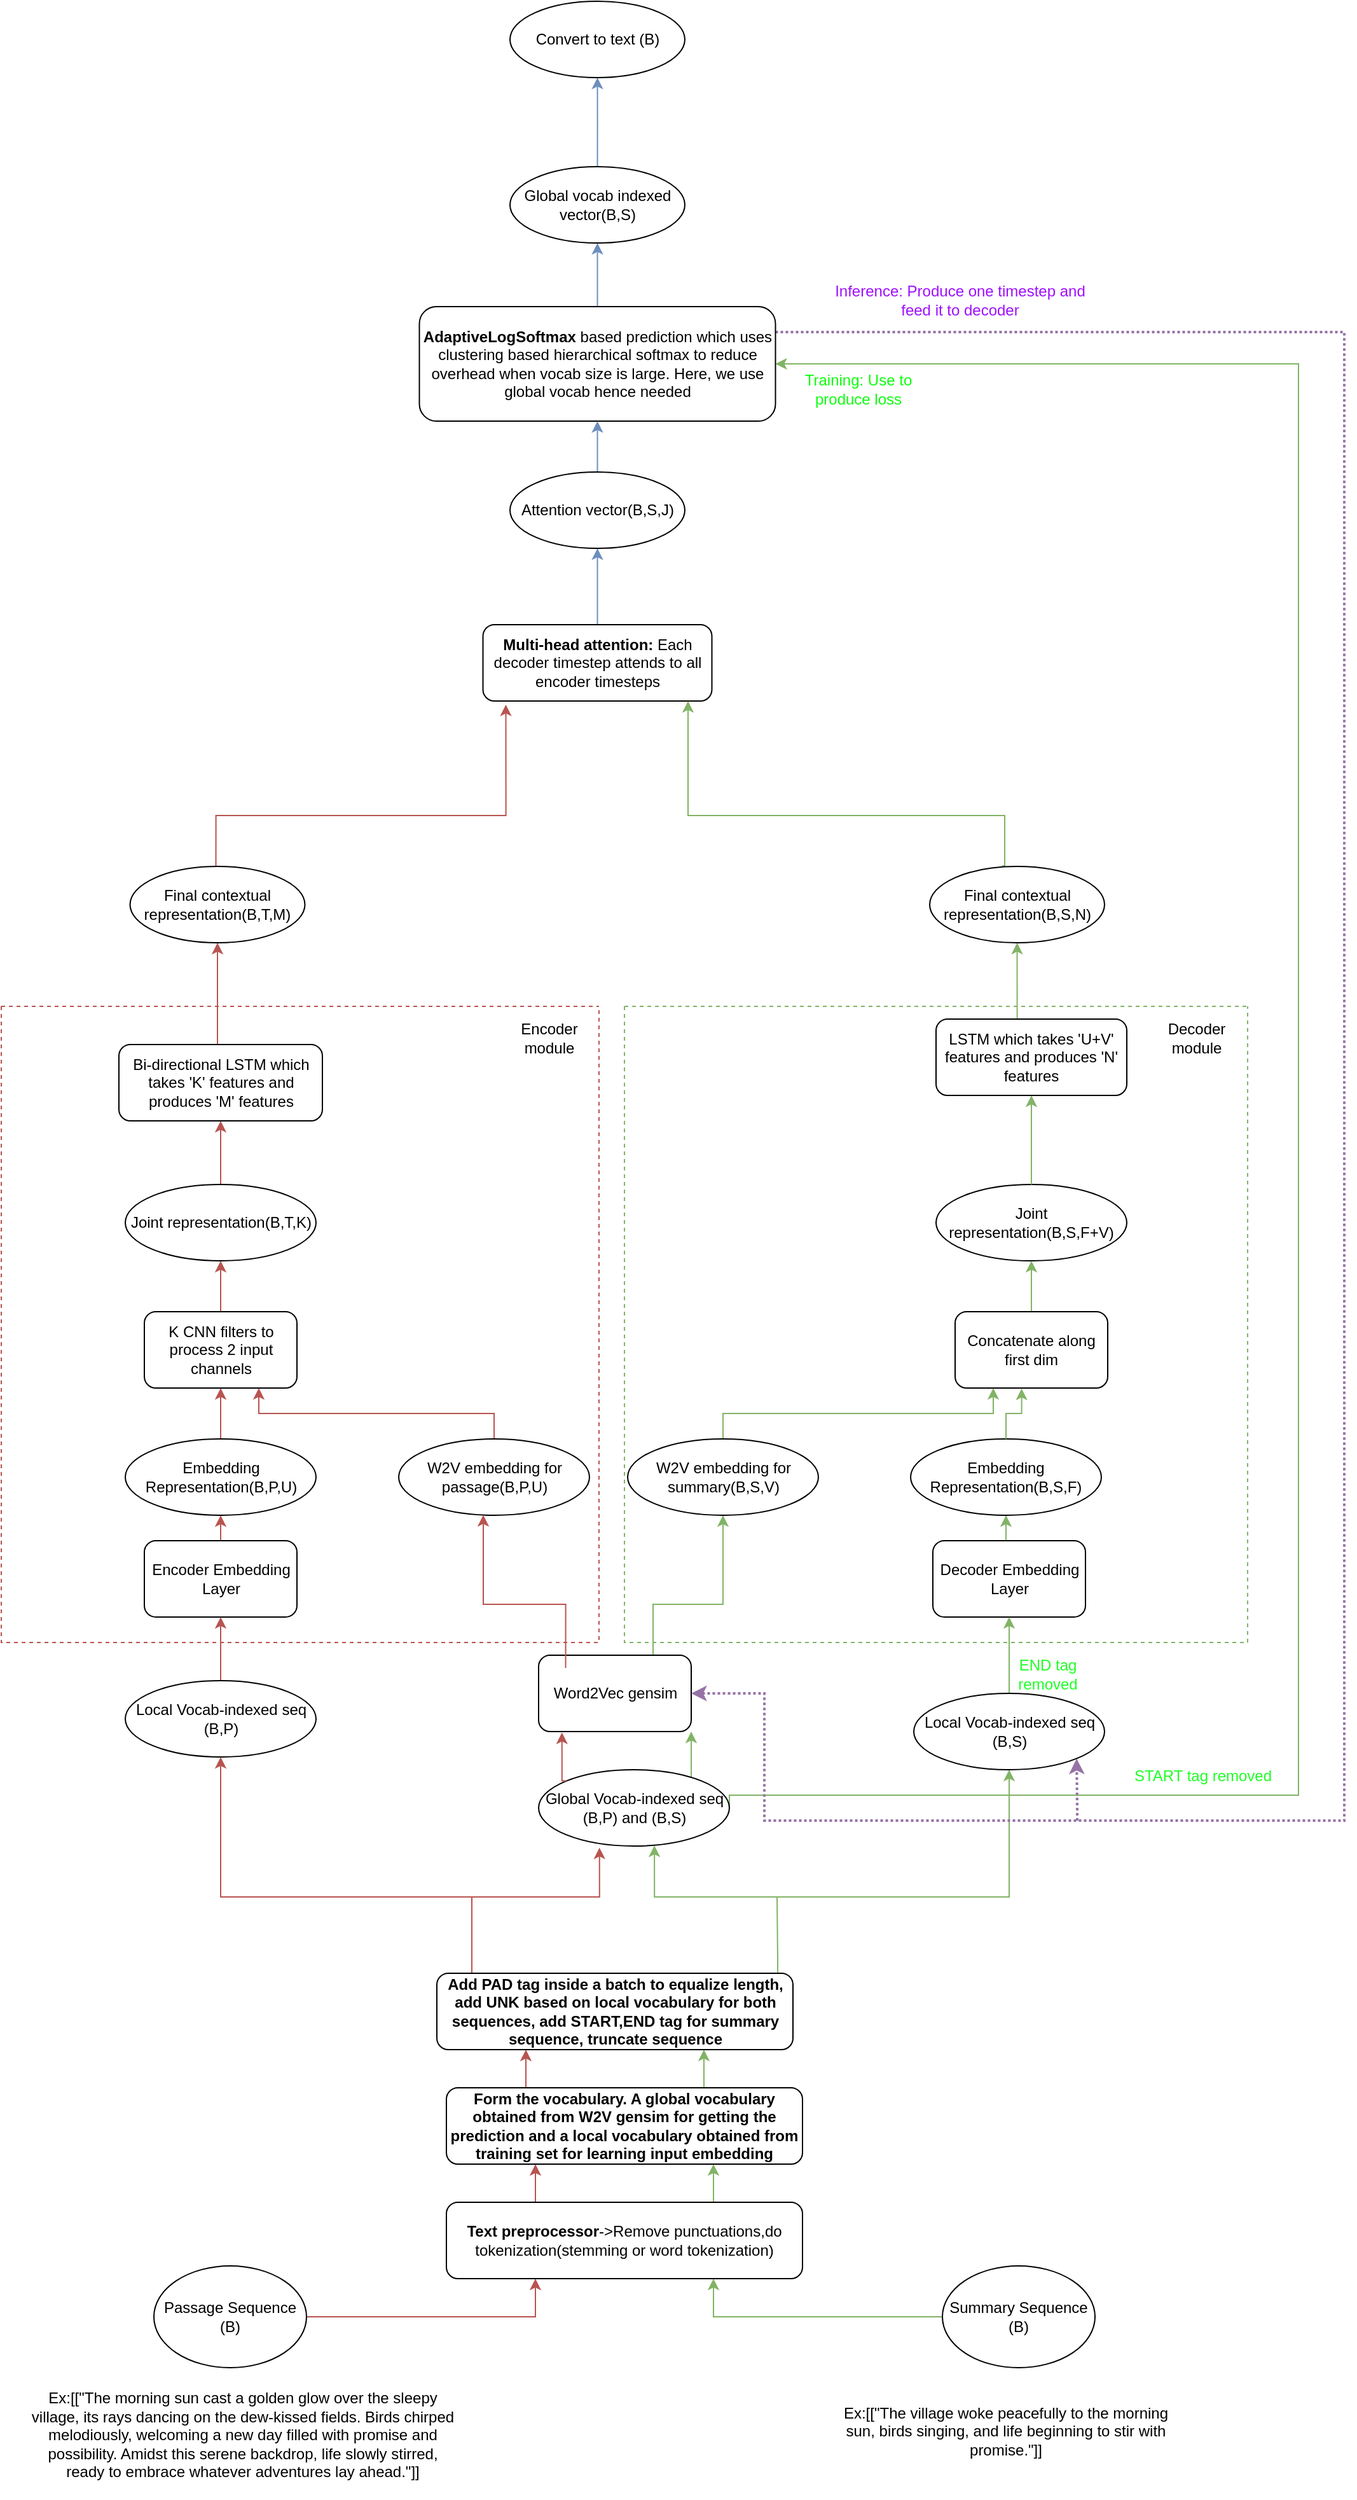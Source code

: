 <mxfile version="24.4.13" type="device">
  <diagram name="Page-1" id="OHUSKac_0b96jm4wLYTe">
    <mxGraphModel dx="1050" dy="1630" grid="1" gridSize="10" guides="1" tooltips="1" connect="1" arrows="1" fold="1" page="1" pageScale="1" pageWidth="850" pageHeight="1100" math="0" shadow="0">
      <root>
        <mxCell id="0" />
        <mxCell id="1" parent="0" />
        <mxCell id="I0BSRECBY-ij37raWHXT-47" style="edgeStyle=orthogonalEdgeStyle;rounded=0;orthogonalLoop=1;jettySize=auto;html=1;exitX=0.5;exitY=0;exitDx=0;exitDy=0;entryX=0.5;entryY=1;entryDx=0;entryDy=0;fillColor=#f8cecc;strokeColor=#b85450;" parent="1" source="I0BSRECBY-ij37raWHXT-1" target="I0BSRECBY-ij37raWHXT-45" edge="1">
          <mxGeometry relative="1" as="geometry" />
        </mxCell>
        <mxCell id="I0BSRECBY-ij37raWHXT-1" value="Encoder Embedding Layer" style="rounded=1;whiteSpace=wrap;html=1;" parent="1" vertex="1">
          <mxGeometry x="142.5" y="160" width="120" height="60" as="geometry" />
        </mxCell>
        <mxCell id="I0BSRECBY-ij37raWHXT-44" style="edgeStyle=orthogonalEdgeStyle;rounded=0;orthogonalLoop=1;jettySize=auto;html=1;exitX=0.75;exitY=0;exitDx=0;exitDy=0;entryX=0.5;entryY=1;entryDx=0;entryDy=0;fillColor=#d5e8d4;strokeColor=#82b366;" parent="1" source="I0BSRECBY-ij37raWHXT-2" target="I0BSRECBY-ij37raWHXT-32" edge="1">
          <mxGeometry relative="1" as="geometry">
            <Array as="points">
              <mxPoint x="543" y="210" />
              <mxPoint x="598" y="210" />
            </Array>
          </mxGeometry>
        </mxCell>
        <mxCell id="I0BSRECBY-ij37raWHXT-2" value="Word2Vec gensim" style="rounded=1;whiteSpace=wrap;html=1;" parent="1" vertex="1">
          <mxGeometry x="452.5" y="250" width="120" height="60" as="geometry" />
        </mxCell>
        <mxCell id="I0BSRECBY-ij37raWHXT-49" style="edgeStyle=orthogonalEdgeStyle;rounded=0;orthogonalLoop=1;jettySize=auto;html=1;exitX=0.5;exitY=0;exitDx=0;exitDy=0;entryX=0.5;entryY=1;entryDx=0;entryDy=0;fillColor=#d5e8d4;strokeColor=#82b366;" parent="1" source="I0BSRECBY-ij37raWHXT-3" target="I0BSRECBY-ij37raWHXT-46" edge="1">
          <mxGeometry relative="1" as="geometry" />
        </mxCell>
        <mxCell id="I0BSRECBY-ij37raWHXT-3" value="Decoder Embedding Layer" style="rounded=1;whiteSpace=wrap;html=1;" parent="1" vertex="1">
          <mxGeometry x="762.5" y="160" width="120" height="60" as="geometry" />
        </mxCell>
        <mxCell id="I0BSRECBY-ij37raWHXT-13" style="edgeStyle=orthogonalEdgeStyle;rounded=0;orthogonalLoop=1;jettySize=auto;html=1;exitX=1;exitY=0.5;exitDx=0;exitDy=0;entryX=0.25;entryY=1;entryDx=0;entryDy=0;fillColor=#f8cecc;strokeColor=#b85450;" parent="1" source="I0BSRECBY-ij37raWHXT-4" target="I0BSRECBY-ij37raWHXT-8" edge="1">
          <mxGeometry relative="1" as="geometry" />
        </mxCell>
        <mxCell id="I0BSRECBY-ij37raWHXT-4" value="Passage Sequence (B)" style="ellipse;whiteSpace=wrap;html=1;" parent="1" vertex="1">
          <mxGeometry x="150" y="730" width="120" height="80" as="geometry" />
        </mxCell>
        <mxCell id="I0BSRECBY-ij37raWHXT-15" style="edgeStyle=orthogonalEdgeStyle;rounded=0;orthogonalLoop=1;jettySize=auto;html=1;exitX=0;exitY=0.5;exitDx=0;exitDy=0;entryX=0.75;entryY=1;entryDx=0;entryDy=0;fillColor=#d5e8d4;strokeColor=#82b366;" parent="1" source="I0BSRECBY-ij37raWHXT-5" target="I0BSRECBY-ij37raWHXT-8" edge="1">
          <mxGeometry relative="1" as="geometry" />
        </mxCell>
        <mxCell id="I0BSRECBY-ij37raWHXT-5" value="Summary Sequence (B)" style="ellipse;whiteSpace=wrap;html=1;" parent="1" vertex="1">
          <mxGeometry x="770" y="730" width="120" height="80" as="geometry" />
        </mxCell>
        <mxCell id="I0BSRECBY-ij37raWHXT-6" value="Ex:[[&quot;The morning sun cast a golden glow over the sleepy village, its rays dancing on the dew-kissed fields. Birds chirped melodiously, welcoming a new day filled with promise and possibility. Amidst this serene backdrop, life slowly stirred, ready to embrace whatever adventures lay ahead.&quot;]]&lt;div&gt;&lt;br&gt;&lt;/div&gt;" style="text;html=1;align=center;verticalAlign=middle;whiteSpace=wrap;rounded=0;" parent="1" vertex="1">
          <mxGeometry x="50" y="830" width="340" height="80" as="geometry" />
        </mxCell>
        <mxCell id="I0BSRECBY-ij37raWHXT-7" value="Ex:[[&quot;The village woke peacefully to the morning sun, birds singing, and life beginning to stir with promise.&quot;]]" style="text;html=1;align=center;verticalAlign=middle;whiteSpace=wrap;rounded=0;" parent="1" vertex="1">
          <mxGeometry x="680" y="830" width="280" height="60" as="geometry" />
        </mxCell>
        <mxCell id="I0BSRECBY-ij37raWHXT-23" style="edgeStyle=orthogonalEdgeStyle;rounded=0;orthogonalLoop=1;jettySize=auto;html=1;exitX=0.25;exitY=0;exitDx=0;exitDy=0;entryX=0.25;entryY=1;entryDx=0;entryDy=0;fillColor=#f8cecc;strokeColor=#b85450;" parent="1" source="I0BSRECBY-ij37raWHXT-8" target="I0BSRECBY-ij37raWHXT-9" edge="1">
          <mxGeometry relative="1" as="geometry" />
        </mxCell>
        <mxCell id="I0BSRECBY-ij37raWHXT-25" style="edgeStyle=orthogonalEdgeStyle;rounded=0;orthogonalLoop=1;jettySize=auto;html=1;exitX=0.75;exitY=0;exitDx=0;exitDy=0;entryX=0.75;entryY=1;entryDx=0;entryDy=0;fillColor=#d5e8d4;strokeColor=#82b366;" parent="1" source="I0BSRECBY-ij37raWHXT-8" target="I0BSRECBY-ij37raWHXT-9" edge="1">
          <mxGeometry relative="1" as="geometry" />
        </mxCell>
        <mxCell id="I0BSRECBY-ij37raWHXT-8" value="&lt;b&gt;Text preprocessor&lt;/b&gt;-&amp;gt;Remove punctuations,do tokenization(stemming or word tokenization)" style="rounded=1;whiteSpace=wrap;html=1;" parent="1" vertex="1">
          <mxGeometry x="380" y="680" width="280" height="60" as="geometry" />
        </mxCell>
        <mxCell id="I0BSRECBY-ij37raWHXT-22" style="edgeStyle=orthogonalEdgeStyle;rounded=0;orthogonalLoop=1;jettySize=auto;html=1;fillColor=#d5e8d4;strokeColor=#82b366;exitX=0.957;exitY=-0.02;exitDx=0;exitDy=0;exitPerimeter=0;" parent="1" edge="1">
          <mxGeometry relative="1" as="geometry">
            <mxPoint x="640.46" y="518.8" as="sourcePoint" />
            <mxPoint x="822.5" y="340" as="targetPoint" />
            <Array as="points">
              <mxPoint x="641" y="490" />
              <mxPoint x="640" y="440" />
              <mxPoint x="823" y="440" />
            </Array>
          </mxGeometry>
        </mxCell>
        <mxCell id="I0BSRECBY-ij37raWHXT-27" style="edgeStyle=orthogonalEdgeStyle;rounded=0;orthogonalLoop=1;jettySize=auto;html=1;fillColor=#f8cecc;strokeColor=#b85450;entryX=0.319;entryY=1.02;entryDx=0;entryDy=0;entryPerimeter=0;" parent="1" target="qXpAqZgGSPuRuJrH3_Nc-1" edge="1">
          <mxGeometry relative="1" as="geometry">
            <mxPoint x="400" y="440" as="sourcePoint" />
            <Array as="points">
              <mxPoint x="500" y="440" />
            </Array>
            <mxPoint x="480" y="390" as="targetPoint" />
          </mxGeometry>
        </mxCell>
        <mxCell id="I0BSRECBY-ij37raWHXT-29" style="edgeStyle=orthogonalEdgeStyle;rounded=0;orthogonalLoop=1;jettySize=auto;html=1;fillColor=#d5e8d4;strokeColor=#82b366;entryX=0.607;entryY=0.993;entryDx=0;entryDy=0;entryPerimeter=0;" parent="1" target="qXpAqZgGSPuRuJrH3_Nc-1" edge="1">
          <mxGeometry relative="1" as="geometry">
            <mxPoint x="640" y="440" as="sourcePoint" />
            <Array as="points">
              <mxPoint x="544" y="440" />
            </Array>
            <mxPoint x="543" y="390" as="targetPoint" />
          </mxGeometry>
        </mxCell>
        <mxCell id="I0BSRECBY-ij37raWHXT-38" style="edgeStyle=orthogonalEdgeStyle;rounded=0;orthogonalLoop=1;jettySize=auto;html=1;exitX=0.25;exitY=0;exitDx=0;exitDy=0;entryX=0.25;entryY=1;entryDx=0;entryDy=0;fillColor=#f8cecc;strokeColor=#b85450;" parent="1" source="I0BSRECBY-ij37raWHXT-9" target="I0BSRECBY-ij37raWHXT-35" edge="1">
          <mxGeometry relative="1" as="geometry" />
        </mxCell>
        <mxCell id="I0BSRECBY-ij37raWHXT-39" style="edgeStyle=orthogonalEdgeStyle;rounded=0;orthogonalLoop=1;jettySize=auto;html=1;exitX=0.75;exitY=0;exitDx=0;exitDy=0;entryX=0.75;entryY=1;entryDx=0;entryDy=0;fillColor=#d5e8d4;strokeColor=#82b366;" parent="1" source="I0BSRECBY-ij37raWHXT-9" target="I0BSRECBY-ij37raWHXT-35" edge="1">
          <mxGeometry relative="1" as="geometry" />
        </mxCell>
        <mxCell id="I0BSRECBY-ij37raWHXT-9" value="&lt;b&gt;Form the vocabulary. A global vocabulary obtained from W2V gensim for getting the prediction and a local vocabulary obtained from training set for learning input embedding&lt;/b&gt;" style="rounded=1;whiteSpace=wrap;html=1;" parent="1" vertex="1">
          <mxGeometry x="380" y="590" width="280" height="60" as="geometry" />
        </mxCell>
        <mxCell id="I0BSRECBY-ij37raWHXT-42" style="edgeStyle=orthogonalEdgeStyle;rounded=0;orthogonalLoop=1;jettySize=auto;html=1;exitX=0.5;exitY=0;exitDx=0;exitDy=0;entryX=0.5;entryY=1;entryDx=0;entryDy=0;fillColor=#f8cecc;strokeColor=#b85450;" parent="1" source="I0BSRECBY-ij37raWHXT-16" target="I0BSRECBY-ij37raWHXT-1" edge="1">
          <mxGeometry relative="1" as="geometry" />
        </mxCell>
        <mxCell id="I0BSRECBY-ij37raWHXT-16" value="Local Vocab-indexed seq&lt;div&gt;(B,P)&lt;/div&gt;" style="ellipse;whiteSpace=wrap;html=1;" parent="1" vertex="1">
          <mxGeometry x="127.5" y="270" width="150" height="60" as="geometry" />
        </mxCell>
        <mxCell id="I0BSRECBY-ij37raWHXT-41" style="edgeStyle=orthogonalEdgeStyle;rounded=0;orthogonalLoop=1;jettySize=auto;html=1;exitX=0.5;exitY=0;exitDx=0;exitDy=0;entryX=0.5;entryY=1;entryDx=0;entryDy=0;fillColor=#d5e8d4;strokeColor=#82b366;" parent="1" source="I0BSRECBY-ij37raWHXT-17" target="I0BSRECBY-ij37raWHXT-3" edge="1">
          <mxGeometry relative="1" as="geometry" />
        </mxCell>
        <mxCell id="I0BSRECBY-ij37raWHXT-83" style="edgeStyle=orthogonalEdgeStyle;rounded=0;orthogonalLoop=1;jettySize=auto;html=1;exitX=1;exitY=0.5;exitDx=0;exitDy=0;entryX=1;entryY=0.5;entryDx=0;entryDy=0;fillColor=#d5e8d4;strokeColor=#82b366;" parent="1" source="qXpAqZgGSPuRuJrH3_Nc-1" target="I0BSRECBY-ij37raWHXT-72" edge="1">
          <mxGeometry relative="1" as="geometry">
            <Array as="points">
              <mxPoint x="1050" y="360" />
              <mxPoint x="1050" y="-765" />
            </Array>
          </mxGeometry>
        </mxCell>
        <mxCell id="I0BSRECBY-ij37raWHXT-89" style="edgeStyle=orthogonalEdgeStyle;rounded=0;orthogonalLoop=1;jettySize=auto;html=1;entryX=1;entryY=1;entryDx=0;entryDy=0;fillColor=#e1d5e7;strokeColor=#9673a6;dashed=1;dashPattern=1 1;strokeWidth=2;" parent="1" target="I0BSRECBY-ij37raWHXT-17" edge="1">
          <mxGeometry relative="1" as="geometry">
            <mxPoint x="876" y="380" as="targetPoint" />
            <mxPoint x="876" y="380" as="sourcePoint" />
            <Array as="points">
              <mxPoint x="876" y="370" />
              <mxPoint x="876" y="370" />
            </Array>
          </mxGeometry>
        </mxCell>
        <mxCell id="I0BSRECBY-ij37raWHXT-17" value="Local Vocab-indexed seq&lt;div&gt;(B,S)&lt;/div&gt;" style="ellipse;whiteSpace=wrap;html=1;" parent="1" vertex="1">
          <mxGeometry x="747.5" y="280" width="150" height="60" as="geometry" />
        </mxCell>
        <mxCell id="I0BSRECBY-ij37raWHXT-21" style="edgeStyle=orthogonalEdgeStyle;rounded=0;orthogonalLoop=1;jettySize=auto;html=1;entryX=0.5;entryY=1;entryDx=0;entryDy=0;fillColor=#f8cecc;strokeColor=#b85450;" parent="1" source="I0BSRECBY-ij37raWHXT-35" target="I0BSRECBY-ij37raWHXT-16" edge="1">
          <mxGeometry relative="1" as="geometry">
            <mxPoint x="400" y="480" as="sourcePoint" />
            <mxPoint x="160.0" y="338.02" as="targetPoint" />
            <Array as="points">
              <mxPoint x="400" y="440" />
              <mxPoint x="203" y="440" />
            </Array>
          </mxGeometry>
        </mxCell>
        <mxCell id="I0BSRECBY-ij37raWHXT-52" style="edgeStyle=orthogonalEdgeStyle;rounded=0;orthogonalLoop=1;jettySize=auto;html=1;exitX=0.5;exitY=0;exitDx=0;exitDy=0;entryX=0.75;entryY=1;entryDx=0;entryDy=0;fillColor=#f8cecc;strokeColor=#b85450;" parent="1" source="I0BSRECBY-ij37raWHXT-31" target="I0BSRECBY-ij37raWHXT-50" edge="1">
          <mxGeometry relative="1" as="geometry" />
        </mxCell>
        <mxCell id="I0BSRECBY-ij37raWHXT-31" value="W2V embedding for passage(B,P,U)" style="ellipse;whiteSpace=wrap;html=1;" parent="1" vertex="1">
          <mxGeometry x="342.5" y="80" width="150" height="60" as="geometry" />
        </mxCell>
        <mxCell id="I0BSRECBY-ij37raWHXT-58" style="edgeStyle=orthogonalEdgeStyle;rounded=0;orthogonalLoop=1;jettySize=auto;html=1;exitX=0.5;exitY=0;exitDx=0;exitDy=0;entryX=0.25;entryY=1;entryDx=0;entryDy=0;fillColor=#d5e8d4;strokeColor=#82b366;" parent="1" source="I0BSRECBY-ij37raWHXT-32" target="I0BSRECBY-ij37raWHXT-57" edge="1">
          <mxGeometry relative="1" as="geometry" />
        </mxCell>
        <mxCell id="I0BSRECBY-ij37raWHXT-32" value="&lt;div&gt;W2V embedding for summary(B,S,V)&lt;/div&gt;" style="ellipse;whiteSpace=wrap;html=1;" parent="1" vertex="1">
          <mxGeometry x="522.5" y="80" width="150" height="60" as="geometry" />
        </mxCell>
        <mxCell id="I0BSRECBY-ij37raWHXT-35" value="&lt;b&gt;Add PAD tag inside a batch to equalize length, add UNK based on local vocabulary for both sequences, add START,END tag for summary sequence, truncate sequence&lt;/b&gt;" style="rounded=1;whiteSpace=wrap;html=1;" parent="1" vertex="1">
          <mxGeometry x="372.5" y="500" width="280" height="60" as="geometry" />
        </mxCell>
        <mxCell id="I0BSRECBY-ij37raWHXT-51" style="edgeStyle=orthogonalEdgeStyle;rounded=0;orthogonalLoop=1;jettySize=auto;html=1;exitX=0.5;exitY=0;exitDx=0;exitDy=0;entryX=0.5;entryY=1;entryDx=0;entryDy=0;fillColor=#f8cecc;strokeColor=#b85450;" parent="1" source="I0BSRECBY-ij37raWHXT-45" target="I0BSRECBY-ij37raWHXT-50" edge="1">
          <mxGeometry relative="1" as="geometry" />
        </mxCell>
        <mxCell id="I0BSRECBY-ij37raWHXT-45" value="Embedding Representation(B,P,U)" style="ellipse;whiteSpace=wrap;html=1;" parent="1" vertex="1">
          <mxGeometry x="127.5" y="80" width="150" height="60" as="geometry" />
        </mxCell>
        <mxCell id="I0BSRECBY-ij37raWHXT-46" value="Embedding Representation(B,S,F)" style="ellipse;whiteSpace=wrap;html=1;" parent="1" vertex="1">
          <mxGeometry x="745" y="80" width="150" height="60" as="geometry" />
        </mxCell>
        <mxCell id="I0BSRECBY-ij37raWHXT-54" style="edgeStyle=orthogonalEdgeStyle;rounded=0;orthogonalLoop=1;jettySize=auto;html=1;exitX=0.5;exitY=0;exitDx=0;exitDy=0;entryX=0.5;entryY=1;entryDx=0;entryDy=0;fillColor=#f8cecc;strokeColor=#b85450;" parent="1" source="I0BSRECBY-ij37raWHXT-50" target="I0BSRECBY-ij37raWHXT-53" edge="1">
          <mxGeometry relative="1" as="geometry" />
        </mxCell>
        <mxCell id="I0BSRECBY-ij37raWHXT-50" value="K CNN filters to process 2 input channels" style="rounded=1;whiteSpace=wrap;html=1;" parent="1" vertex="1">
          <mxGeometry x="142.5" y="-20" width="120" height="60" as="geometry" />
        </mxCell>
        <mxCell id="I0BSRECBY-ij37raWHXT-56" style="edgeStyle=orthogonalEdgeStyle;rounded=0;orthogonalLoop=1;jettySize=auto;html=1;exitX=0.5;exitY=0;exitDx=0;exitDy=0;fillColor=#f8cecc;strokeColor=#b85450;" parent="1" source="I0BSRECBY-ij37raWHXT-53" target="I0BSRECBY-ij37raWHXT-55" edge="1">
          <mxGeometry relative="1" as="geometry" />
        </mxCell>
        <mxCell id="I0BSRECBY-ij37raWHXT-53" value="Joint representation(B,T,K)" style="ellipse;whiteSpace=wrap;html=1;" parent="1" vertex="1">
          <mxGeometry x="127.5" y="-120" width="150" height="60" as="geometry" />
        </mxCell>
        <mxCell id="I0BSRECBY-ij37raWHXT-66" style="edgeStyle=orthogonalEdgeStyle;rounded=0;orthogonalLoop=1;jettySize=auto;html=1;entryX=0.1;entryY=1.047;entryDx=0;entryDy=0;fillColor=#f8cecc;strokeColor=#b85450;entryPerimeter=0;" parent="1" target="I0BSRECBY-ij37raWHXT-65" edge="1">
          <mxGeometry relative="1" as="geometry">
            <mxPoint x="198.75" y="-370" as="sourcePoint" />
            <Array as="points">
              <mxPoint x="199" y="-410" />
              <mxPoint x="427" y="-410" />
            </Array>
          </mxGeometry>
        </mxCell>
        <mxCell id="I0BSRECBY-ij37raWHXT-71" style="edgeStyle=orthogonalEdgeStyle;rounded=0;orthogonalLoop=1;jettySize=auto;html=1;exitX=0.5;exitY=0;exitDx=0;exitDy=0;entryX=0.5;entryY=1;entryDx=0;entryDy=0;fillColor=#f8cecc;strokeColor=#b85450;" parent="1" source="I0BSRECBY-ij37raWHXT-55" target="I0BSRECBY-ij37raWHXT-68" edge="1">
          <mxGeometry relative="1" as="geometry">
            <Array as="points">
              <mxPoint x="200" y="-230" />
            </Array>
          </mxGeometry>
        </mxCell>
        <mxCell id="I0BSRECBY-ij37raWHXT-55" value="Bi-directional LSTM which takes &#39;K&#39; features and produces &#39;M&#39; features" style="rounded=1;whiteSpace=wrap;html=1;" parent="1" vertex="1">
          <mxGeometry x="122.5" y="-230" width="160" height="60" as="geometry" />
        </mxCell>
        <mxCell id="I0BSRECBY-ij37raWHXT-60" style="edgeStyle=orthogonalEdgeStyle;rounded=0;orthogonalLoop=1;jettySize=auto;html=1;exitX=0.5;exitY=0;exitDx=0;exitDy=0;entryX=0.436;entryY=1.007;entryDx=0;entryDy=0;entryPerimeter=0;fillColor=#d5e8d4;strokeColor=#82b366;" parent="1" source="I0BSRECBY-ij37raWHXT-46" target="I0BSRECBY-ij37raWHXT-57" edge="1">
          <mxGeometry relative="1" as="geometry" />
        </mxCell>
        <mxCell id="I0BSRECBY-ij37raWHXT-70" style="edgeStyle=orthogonalEdgeStyle;rounded=0;orthogonalLoop=1;jettySize=auto;html=1;exitX=0.5;exitY=0;exitDx=0;exitDy=0;entryX=0.5;entryY=1;entryDx=0;entryDy=0;fillColor=#d5e8d4;strokeColor=#82b366;" parent="1" source="I0BSRECBY-ij37raWHXT-62" target="I0BSRECBY-ij37raWHXT-69" edge="1">
          <mxGeometry relative="1" as="geometry">
            <Array as="points">
              <mxPoint x="829" y="-230" />
            </Array>
          </mxGeometry>
        </mxCell>
        <mxCell id="I0BSRECBY-ij37raWHXT-74" style="edgeStyle=orthogonalEdgeStyle;rounded=0;orthogonalLoop=1;jettySize=auto;html=1;exitX=0.5;exitY=0;exitDx=0;exitDy=0;entryX=0.5;entryY=1;entryDx=0;entryDy=0;fillColor=#dae8fc;strokeColor=#6c8ebf;" parent="1" source="I0BSRECBY-ij37raWHXT-65" target="I0BSRECBY-ij37raWHXT-73" edge="1">
          <mxGeometry relative="1" as="geometry" />
        </mxCell>
        <mxCell id="I0BSRECBY-ij37raWHXT-65" value="&lt;b&gt;Multi-head attention: &lt;/b&gt;Each decoder timestep attends to all encoder timesteps" style="rounded=1;whiteSpace=wrap;html=1;" parent="1" vertex="1">
          <mxGeometry x="408.75" y="-560" width="180" height="60" as="geometry" />
        </mxCell>
        <mxCell id="I0BSRECBY-ij37raWHXT-67" style="edgeStyle=orthogonalEdgeStyle;rounded=0;orthogonalLoop=1;jettySize=auto;html=1;fillColor=#d5e8d4;strokeColor=#82b366;exitX=0.413;exitY=-0.007;exitDx=0;exitDy=0;exitPerimeter=0;" parent="1" source="I0BSRECBY-ij37raWHXT-69" edge="1" target="I0BSRECBY-ij37raWHXT-65">
          <mxGeometry relative="1" as="geometry">
            <mxPoint x="818.75" y="-390" as="sourcePoint" />
            <mxPoint x="508.79" y="-500.42" as="targetPoint" />
            <Array as="points">
              <mxPoint x="819" y="-370" />
              <mxPoint x="819" y="-410" />
              <mxPoint x="570" y="-410" />
            </Array>
          </mxGeometry>
        </mxCell>
        <mxCell id="I0BSRECBY-ij37raWHXT-68" value="Final contextual representation(B,T,M)" style="ellipse;whiteSpace=wrap;html=1;" parent="1" vertex="1">
          <mxGeometry x="131.25" y="-370" width="137.5" height="60" as="geometry" />
        </mxCell>
        <mxCell id="I0BSRECBY-ij37raWHXT-69" value="Final contextual representation(B,S,N)" style="ellipse;whiteSpace=wrap;html=1;" parent="1" vertex="1">
          <mxGeometry x="760" y="-370" width="137.5" height="60" as="geometry" />
        </mxCell>
        <mxCell id="I0BSRECBY-ij37raWHXT-81" style="edgeStyle=orthogonalEdgeStyle;rounded=0;orthogonalLoop=1;jettySize=auto;html=1;exitX=0.5;exitY=0;exitDx=0;exitDy=0;entryX=0.5;entryY=1;entryDx=0;entryDy=0;fillColor=#dae8fc;strokeColor=#6c8ebf;" parent="1" source="I0BSRECBY-ij37raWHXT-72" target="I0BSRECBY-ij37raWHXT-80" edge="1">
          <mxGeometry relative="1" as="geometry" />
        </mxCell>
        <mxCell id="I0BSRECBY-ij37raWHXT-88" style="edgeStyle=orthogonalEdgeStyle;rounded=0;orthogonalLoop=1;jettySize=auto;html=1;entryX=1;entryY=0.5;entryDx=0;entryDy=0;fillColor=#e1d5e7;strokeColor=#9673a6;dashed=1;dashPattern=1 1;endArrow=classic;endFill=1;strokeWidth=2;" parent="1" source="I0BSRECBY-ij37raWHXT-72" target="I0BSRECBY-ij37raWHXT-2" edge="1">
          <mxGeometry relative="1" as="geometry">
            <mxPoint x="670" y="-787" as="sourcePoint" />
            <mxPoint x="1085.533" y="321.003" as="targetPoint" />
            <Array as="points">
              <mxPoint x="1086" y="-790" />
              <mxPoint x="1086" y="380" />
              <mxPoint x="630" y="380" />
              <mxPoint x="630" y="280" />
            </Array>
          </mxGeometry>
        </mxCell>
        <mxCell id="I0BSRECBY-ij37raWHXT-72" value="&lt;b&gt;AdaptiveLogSoftmax &lt;/b&gt;based prediction&lt;b&gt;&amp;nbsp;&lt;/b&gt;which uses clustering based hierarchical softmax to reduce overhead when vocab size is large. Here, we use global vocab hence needed" style="rounded=1;whiteSpace=wrap;html=1;" parent="1" vertex="1">
          <mxGeometry x="358.75" y="-810" width="280" height="90" as="geometry" />
        </mxCell>
        <mxCell id="I0BSRECBY-ij37raWHXT-75" style="edgeStyle=orthogonalEdgeStyle;rounded=0;orthogonalLoop=1;jettySize=auto;html=1;exitX=0.5;exitY=0;exitDx=0;exitDy=0;entryX=0.5;entryY=1;entryDx=0;entryDy=0;fillColor=#dae8fc;strokeColor=#6c8ebf;" parent="1" source="I0BSRECBY-ij37raWHXT-73" target="I0BSRECBY-ij37raWHXT-72" edge="1">
          <mxGeometry relative="1" as="geometry" />
        </mxCell>
        <mxCell id="I0BSRECBY-ij37raWHXT-73" value="Attention vector(B,S,J)" style="ellipse;whiteSpace=wrap;html=1;" parent="1" vertex="1">
          <mxGeometry x="430" y="-680" width="137.5" height="60" as="geometry" />
        </mxCell>
        <mxCell id="I0BSRECBY-ij37raWHXT-76" value="" style="swimlane;startSize=0;dashed=1;fillColor=#f8cecc;strokeColor=#b85450;" parent="1" vertex="1">
          <mxGeometry x="30" y="-260" width="470" height="500" as="geometry" />
        </mxCell>
        <mxCell id="I0BSRECBY-ij37raWHXT-77" value="Encoder module" style="text;html=1;align=center;verticalAlign=middle;whiteSpace=wrap;rounded=0;" parent="I0BSRECBY-ij37raWHXT-76" vertex="1">
          <mxGeometry x="401.25" y="10" width="60" height="30" as="geometry" />
        </mxCell>
        <mxCell id="I0BSRECBY-ij37raWHXT-43" style="edgeStyle=orthogonalEdgeStyle;rounded=0;orthogonalLoop=1;jettySize=auto;html=1;exitX=0.25;exitY=0;exitDx=0;exitDy=0;fillColor=#f8cecc;strokeColor=#b85450;" parent="I0BSRECBY-ij37raWHXT-76" target="I0BSRECBY-ij37raWHXT-31" edge="1">
          <mxGeometry relative="1" as="geometry">
            <Array as="points">
              <mxPoint x="444" y="470" />
              <mxPoint x="379" y="470" />
            </Array>
            <mxPoint x="443.75" y="520" as="sourcePoint" />
            <mxPoint x="378.75" y="400" as="targetPoint" />
          </mxGeometry>
        </mxCell>
        <mxCell id="I0BSRECBY-ij37raWHXT-78" value="" style="swimlane;startSize=0;dashed=1;fillColor=#d5e8d4;strokeColor=#82b366;" parent="1" vertex="1">
          <mxGeometry x="520" y="-260" width="490" height="500" as="geometry" />
        </mxCell>
        <mxCell id="I0BSRECBY-ij37raWHXT-79" value="Decoder module" style="text;html=1;align=center;verticalAlign=middle;whiteSpace=wrap;rounded=0;" parent="I0BSRECBY-ij37raWHXT-78" vertex="1">
          <mxGeometry x="420" y="10" width="60" height="30" as="geometry" />
        </mxCell>
        <mxCell id="I0BSRECBY-ij37raWHXT-62" value="LSTM which takes &#39;U+V&#39; features and produces &#39;N&#39; features" style="rounded=1;whiteSpace=wrap;html=1;" parent="I0BSRECBY-ij37raWHXT-78" vertex="1">
          <mxGeometry x="245" y="10" width="150" height="60" as="geometry" />
        </mxCell>
        <mxCell id="I0BSRECBY-ij37raWHXT-61" value="Joint representation(B,S,F+V)" style="ellipse;whiteSpace=wrap;html=1;" parent="I0BSRECBY-ij37raWHXT-78" vertex="1">
          <mxGeometry x="245" y="140" width="150" height="60" as="geometry" />
        </mxCell>
        <mxCell id="I0BSRECBY-ij37raWHXT-63" style="edgeStyle=orthogonalEdgeStyle;rounded=0;orthogonalLoop=1;jettySize=auto;html=1;exitX=0.5;exitY=0;exitDx=0;exitDy=0;entryX=0.5;entryY=1;entryDx=0;entryDy=0;fillColor=#d5e8d4;strokeColor=#82b366;" parent="I0BSRECBY-ij37raWHXT-78" source="I0BSRECBY-ij37raWHXT-61" target="I0BSRECBY-ij37raWHXT-62" edge="1">
          <mxGeometry relative="1" as="geometry" />
        </mxCell>
        <mxCell id="I0BSRECBY-ij37raWHXT-91" style="edgeStyle=orthogonalEdgeStyle;rounded=0;orthogonalLoop=1;jettySize=auto;html=1;exitX=0.5;exitY=0;exitDx=0;exitDy=0;entryX=0.5;entryY=1;entryDx=0;entryDy=0;fillColor=#d5e8d4;strokeColor=#82b366;" parent="I0BSRECBY-ij37raWHXT-78" source="I0BSRECBY-ij37raWHXT-57" target="I0BSRECBY-ij37raWHXT-61" edge="1">
          <mxGeometry relative="1" as="geometry" />
        </mxCell>
        <mxCell id="I0BSRECBY-ij37raWHXT-57" value="Concatenate along first dim" style="rounded=1;whiteSpace=wrap;html=1;" parent="I0BSRECBY-ij37raWHXT-78" vertex="1">
          <mxGeometry x="260" y="240" width="120" height="60" as="geometry" />
        </mxCell>
        <mxCell id="I0BSRECBY-ij37raWHXT-86" style="edgeStyle=orthogonalEdgeStyle;rounded=0;orthogonalLoop=1;jettySize=auto;html=1;exitX=0.5;exitY=0;exitDx=0;exitDy=0;fillColor=#dae8fc;strokeColor=#6c8ebf;" parent="1" source="I0BSRECBY-ij37raWHXT-80" target="I0BSRECBY-ij37raWHXT-82" edge="1">
          <mxGeometry relative="1" as="geometry" />
        </mxCell>
        <mxCell id="I0BSRECBY-ij37raWHXT-80" value="Global vocab indexed vector(B,S)" style="ellipse;whiteSpace=wrap;html=1;" parent="1" vertex="1">
          <mxGeometry x="430" y="-920" width="137.5" height="60" as="geometry" />
        </mxCell>
        <mxCell id="I0BSRECBY-ij37raWHXT-82" value="Convert to text (B)" style="ellipse;whiteSpace=wrap;html=1;" parent="1" vertex="1">
          <mxGeometry x="430" y="-1050" width="137.5" height="60" as="geometry" />
        </mxCell>
        <mxCell id="I0BSRECBY-ij37raWHXT-84" value="&lt;font color=&quot;#1fff26&quot;&gt;END tag removed&lt;/font&gt;" style="text;html=1;align=center;verticalAlign=middle;whiteSpace=wrap;rounded=0;" parent="1" vertex="1">
          <mxGeometry x="822.5" y="250" width="60" height="30" as="geometry" />
        </mxCell>
        <mxCell id="I0BSRECBY-ij37raWHXT-85" value="&lt;font color=&quot;#1fff26&quot;&gt;START tag removed&lt;/font&gt;" style="text;html=1;align=center;verticalAlign=middle;whiteSpace=wrap;rounded=0;" parent="1" vertex="1">
          <mxGeometry x="910" y="330" width="130" height="30" as="geometry" />
        </mxCell>
        <mxCell id="I0BSRECBY-ij37raWHXT-87" value="&lt;font color=&quot;#0dff0d&quot;&gt;Training: Use to produce loss&lt;/font&gt;" style="text;html=1;align=center;verticalAlign=middle;whiteSpace=wrap;rounded=0;" parent="1" vertex="1">
          <mxGeometry x="638.75" y="-760" width="130" height="30" as="geometry" />
        </mxCell>
        <mxCell id="I0BSRECBY-ij37raWHXT-90" value="&lt;font color=&quot;#9f0fff&quot;&gt;Inference: Produce one timestep and feed it to decoder&lt;/font&gt;" style="text;html=1;align=center;verticalAlign=middle;whiteSpace=wrap;rounded=0;" parent="1" vertex="1">
          <mxGeometry x="678.75" y="-830" width="210" height="30" as="geometry" />
        </mxCell>
        <mxCell id="qXpAqZgGSPuRuJrH3_Nc-3" style="edgeStyle=orthogonalEdgeStyle;rounded=0;orthogonalLoop=1;jettySize=auto;html=1;exitX=1;exitY=0;exitDx=0;exitDy=0;entryX=1;entryY=1;entryDx=0;entryDy=0;fillColor=#d5e8d4;strokeColor=#82b366;" edge="1" parent="1" source="qXpAqZgGSPuRuJrH3_Nc-1" target="I0BSRECBY-ij37raWHXT-2">
          <mxGeometry relative="1" as="geometry" />
        </mxCell>
        <mxCell id="qXpAqZgGSPuRuJrH3_Nc-1" value="Global Vocab-indexed seq&lt;div&gt;(B,P) and (B,S)&lt;/div&gt;" style="ellipse;whiteSpace=wrap;html=1;" vertex="1" parent="1">
          <mxGeometry x="452.5" y="340" width="150" height="60" as="geometry" />
        </mxCell>
        <mxCell id="qXpAqZgGSPuRuJrH3_Nc-2" style="edgeStyle=orthogonalEdgeStyle;rounded=0;orthogonalLoop=1;jettySize=auto;html=1;exitX=0;exitY=0;exitDx=0;exitDy=0;entryX=0.153;entryY=1.013;entryDx=0;entryDy=0;entryPerimeter=0;fillColor=#f8cecc;strokeColor=#b85450;" edge="1" parent="1" source="qXpAqZgGSPuRuJrH3_Nc-1" target="I0BSRECBY-ij37raWHXT-2">
          <mxGeometry relative="1" as="geometry" />
        </mxCell>
      </root>
    </mxGraphModel>
  </diagram>
</mxfile>
